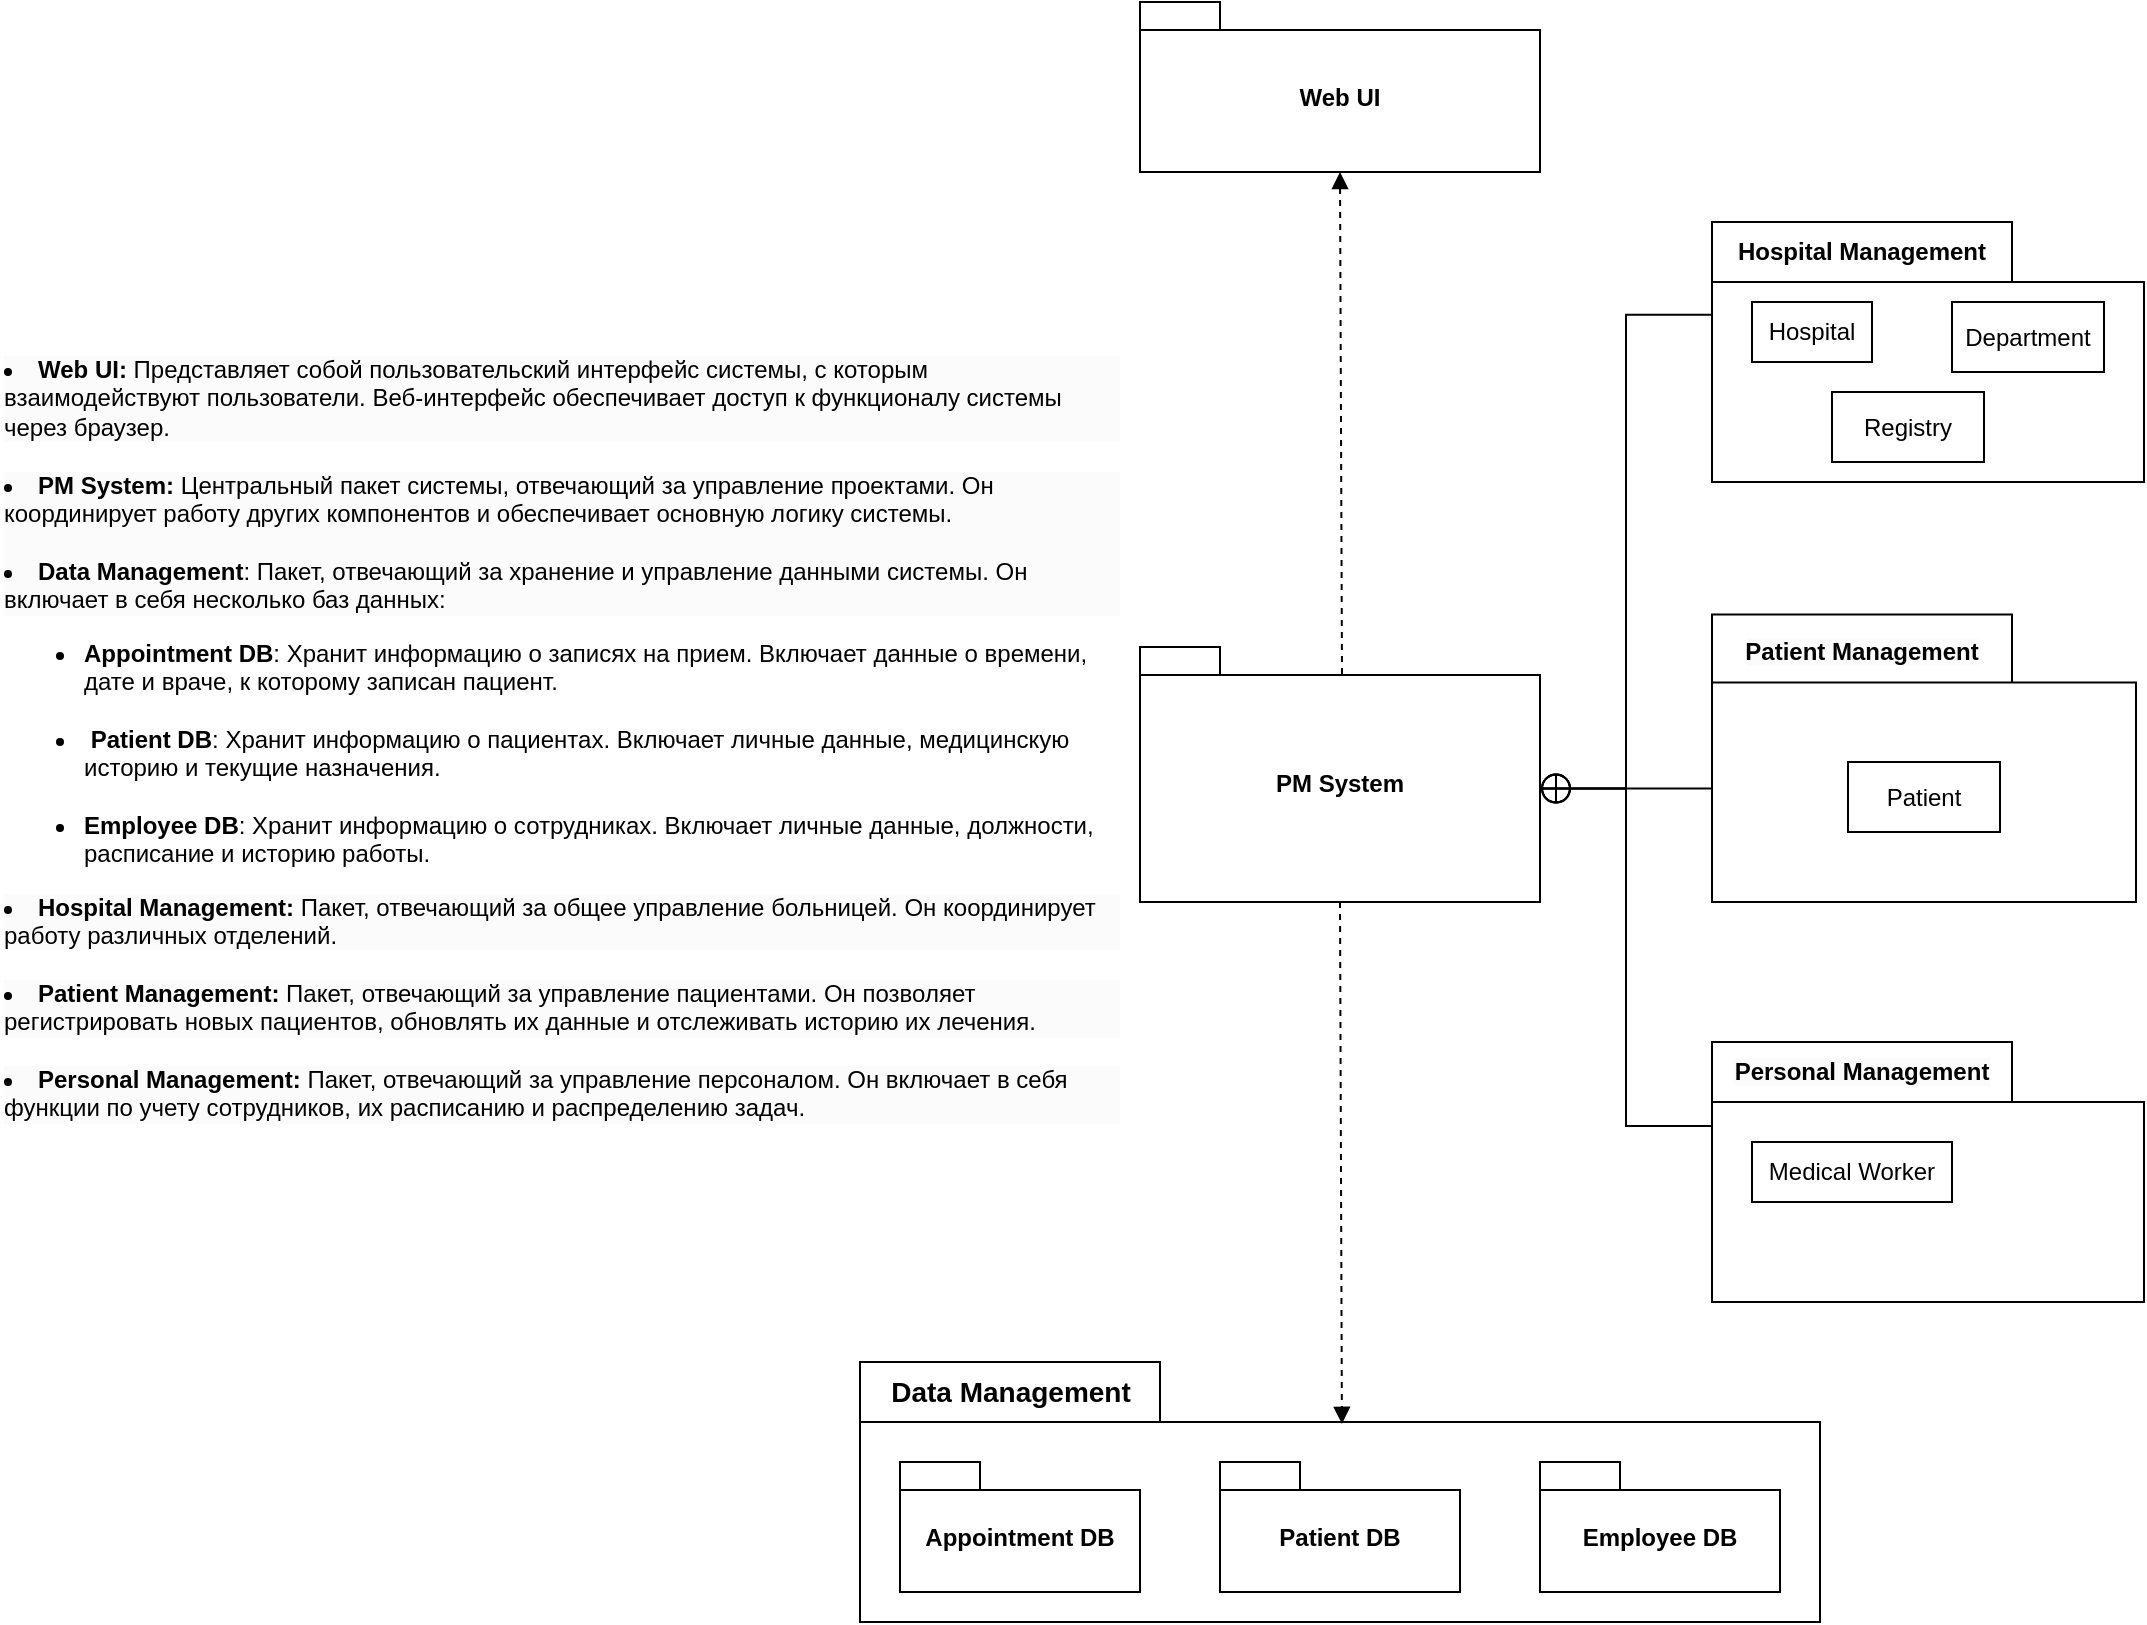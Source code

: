 <mxfile version="24.9.0" pages="3">
  <diagram name="PD" id="aSBptf9ghan6Mz4d21N_">
    <mxGraphModel dx="2797" dy="2235" grid="1" gridSize="10" guides="1" tooltips="1" connect="1" arrows="1" fold="1" page="1" pageScale="1" pageWidth="827" pageHeight="1169" math="0" shadow="0">
      <root>
        <mxCell id="0" />
        <mxCell id="1" parent="0" />
        <mxCell id="ogs_vC3EqoCR6m5ORWt2-5" value="PM System" style="shape=folder;fontStyle=1;spacingTop=10;tabWidth=40;tabHeight=14;tabPosition=left;html=1;whiteSpace=wrap;" parent="1" vertex="1">
          <mxGeometry x="-16" y="-727.5" width="200" height="127.5" as="geometry" />
        </mxCell>
        <mxCell id="ogs_vC3EqoCR6m5ORWt2-6" value="" style="shape=folder;fontStyle=1;spacingTop=10;tabWidth=150;tabHeight=30;tabPosition=left;html=1;whiteSpace=wrap;" parent="1" vertex="1">
          <mxGeometry x="-156" y="-370" width="480" height="130" as="geometry" />
        </mxCell>
        <mxCell id="ogs_vC3EqoCR6m5ORWt2-8" value="&lt;font style=&quot;font-size: 14px;&quot;&gt;Data Management&lt;/font&gt;" style="text;align=center;fontStyle=1;verticalAlign=middle;spacingLeft=3;spacingRight=3;strokeColor=none;rotatable=0;points=[[0,0.5],[1,0.5]];portConstraint=eastwest;html=1;" parent="1" vertex="1">
          <mxGeometry x="-156" y="-370" width="150" height="30" as="geometry" />
        </mxCell>
        <mxCell id="ogs_vC3EqoCR6m5ORWt2-4" value="Patient DB" style="shape=folder;fontStyle=1;spacingTop=10;tabWidth=40;tabHeight=14;tabPosition=left;html=1;whiteSpace=wrap;" parent="1" vertex="1">
          <mxGeometry x="24" y="-320" width="120" height="65" as="geometry" />
        </mxCell>
        <mxCell id="ogs_vC3EqoCR6m5ORWt2-9" value="Appointment DB" style="shape=folder;fontStyle=1;spacingTop=10;tabWidth=40;tabHeight=14;tabPosition=left;html=1;whiteSpace=wrap;" parent="1" vertex="1">
          <mxGeometry x="-136" y="-320" width="120" height="65" as="geometry" />
        </mxCell>
        <mxCell id="ogs_vC3EqoCR6m5ORWt2-12" value="Employee DB" style="shape=folder;fontStyle=1;spacingTop=10;tabWidth=40;tabHeight=14;tabPosition=left;html=1;whiteSpace=wrap;" parent="1" vertex="1">
          <mxGeometry x="184" y="-320" width="120" height="65" as="geometry" />
        </mxCell>
        <mxCell id="ogs_vC3EqoCR6m5ORWt2-14" value="" style="shape=folder;fontStyle=1;spacingTop=10;tabWidth=150;tabHeight=34;tabPosition=left;html=1;whiteSpace=wrap;" parent="1" vertex="1">
          <mxGeometry x="270" y="-743.75" width="212" height="143.75" as="geometry" />
        </mxCell>
        <mxCell id="ogs_vC3EqoCR6m5ORWt2-15" value="" style="shape=folder;fontStyle=1;spacingTop=10;tabWidth=150;tabHeight=30;tabPosition=left;html=1;whiteSpace=wrap;" parent="1" vertex="1">
          <mxGeometry x="270" y="-530" width="216" height="130" as="geometry" />
        </mxCell>
        <mxCell id="ogs_vC3EqoCR6m5ORWt2-17" value="" style="endArrow=none;startArrow=circlePlus;endFill=0;startFill=0;endSize=8;html=1;rounded=0;exitX=0;exitY=0;exitDx=200;exitDy=70.75;exitPerimeter=0;entryX=0;entryY=0;entryDx=0;entryDy=87;entryPerimeter=0;edgeStyle=orthogonalEdgeStyle;" parent="1" source="ogs_vC3EqoCR6m5ORWt2-5" target="ogs_vC3EqoCR6m5ORWt2-14" edge="1">
          <mxGeometry width="160" relative="1" as="geometry">
            <mxPoint x="194" y="-647" as="sourcePoint" />
            <mxPoint x="334" y="-728" as="targetPoint" />
          </mxGeometry>
        </mxCell>
        <mxCell id="ogs_vC3EqoCR6m5ORWt2-18" value="" style="endArrow=none;startArrow=circlePlus;endFill=0;startFill=0;endSize=8;html=1;rounded=0;exitX=0;exitY=0;exitDx=200;exitDy=70.75;exitPerimeter=0;entryX=0;entryY=0;entryDx=0;entryDy=42;entryPerimeter=0;edgeStyle=orthogonalEdgeStyle;" parent="1" source="ogs_vC3EqoCR6m5ORWt2-5" target="ogs_vC3EqoCR6m5ORWt2-15" edge="1">
          <mxGeometry width="160" relative="1" as="geometry">
            <mxPoint x="194" y="-647" as="sourcePoint" />
            <mxPoint x="334" y="-728" as="targetPoint" />
          </mxGeometry>
        </mxCell>
        <mxCell id="ogs_vC3EqoCR6m5ORWt2-19" value="Web UI" style="shape=folder;fontStyle=1;spacingTop=10;tabWidth=40;tabHeight=14;tabPosition=left;html=1;whiteSpace=wrap;" parent="1" vertex="1">
          <mxGeometry x="-16" y="-1050" width="200" height="85" as="geometry" />
        </mxCell>
        <mxCell id="ogs_vC3EqoCR6m5ORWt2-20" value="" style="html=1;verticalAlign=bottom;labelBackgroundColor=none;endArrow=block;endFill=1;dashed=1;rounded=0;exitX=0.505;exitY=0.106;exitDx=0;exitDy=0;exitPerimeter=0;entryX=0.5;entryY=1;entryDx=0;entryDy=0;entryPerimeter=0;" parent="1" source="ogs_vC3EqoCR6m5ORWt2-5" target="ogs_vC3EqoCR6m5ORWt2-19" edge="1">
          <mxGeometry width="160" relative="1" as="geometry">
            <mxPoint x="4" y="-730" as="sourcePoint" />
            <mxPoint x="164" y="-730" as="targetPoint" />
          </mxGeometry>
        </mxCell>
        <mxCell id="34QgmzkgX8i6SYZWp5cF-1" value="" style="shape=folder;fontStyle=1;spacingTop=10;tabWidth=150;tabHeight=30;tabPosition=left;html=1;whiteSpace=wrap;" parent="1" vertex="1">
          <mxGeometry x="270" y="-940" width="216" height="130" as="geometry" />
        </mxCell>
        <mxCell id="34QgmzkgX8i6SYZWp5cF-2" value="" style="endArrow=none;startArrow=circlePlus;endFill=0;startFill=0;endSize=8;html=1;rounded=0;exitX=0;exitY=0;exitDx=200;exitDy=70.75;exitPerimeter=0;entryX=0;entryY=0;entryDx=0;entryDy=46.375;entryPerimeter=0;edgeStyle=orthogonalEdgeStyle;" parent="1" source="ogs_vC3EqoCR6m5ORWt2-5" target="34QgmzkgX8i6SYZWp5cF-1" edge="1">
          <mxGeometry width="160" relative="1" as="geometry">
            <mxPoint x="194" y="-647" as="sourcePoint" />
            <mxPoint x="334" y="-538" as="targetPoint" />
          </mxGeometry>
        </mxCell>
        <mxCell id="Xi6jY8Q6DWLJ2CRSD1dy-1" value="&lt;li data-sourcepos=&quot;7:1-7:179&quot; style=&quot;forced-color-adjust: none; color: rgb(0, 0, 0); font-family: Helvetica; font-size: 12px; font-style: normal; font-variant-ligatures: normal; font-variant-caps: normal; font-weight: 400; letter-spacing: normal; orphans: 2; text-indent: 0px; text-transform: none; widows: 2; word-spacing: 0px; -webkit-text-stroke-width: 0px; white-space: normal; background-color: rgb(251, 251, 251); text-decoration-thickness: initial; text-decoration-style: initial; text-decoration-color: initial;&quot;&gt;&lt;strong style=&quot;forced-color-adjust: none;&quot;&gt;Web UI:&lt;/strong&gt;&lt;span&gt;&amp;nbsp;&lt;/span&gt;Представляет собой пользовательский интерфейс системы, с которым взаимодействуют пользователи. Веб-интерфейс обеспечивает доступ к функционалу системы через браузер.&lt;/li&gt;&lt;br style=&quot;forced-color-adjust: none; color: rgb(0, 0, 0); font-family: Helvetica; font-size: 12px; font-style: normal; font-variant-ligatures: normal; font-variant-caps: normal; font-weight: 400; letter-spacing: normal; orphans: 2; text-align: left; text-indent: 0px; text-transform: none; widows: 2; word-spacing: 0px; -webkit-text-stroke-width: 0px; white-space: normal; background-color: rgb(251, 251, 251); text-decoration-thickness: initial; text-decoration-style: initial; text-decoration-color: initial;&quot;&gt;&lt;li data-sourcepos=&quot;8:1-8:165&quot; style=&quot;forced-color-adjust: none; color: rgb(0, 0, 0); font-family: Helvetica; font-size: 12px; font-style: normal; font-variant-ligatures: normal; font-variant-caps: normal; font-weight: 400; letter-spacing: normal; orphans: 2; text-indent: 0px; text-transform: none; widows: 2; word-spacing: 0px; -webkit-text-stroke-width: 0px; white-space: normal; background-color: rgb(251, 251, 251); text-decoration-thickness: initial; text-decoration-style: initial; text-decoration-color: initial;&quot;&gt;&lt;strong style=&quot;forced-color-adjust: none;&quot;&gt;PM System:&lt;/strong&gt;&lt;span&gt;&amp;nbsp;&lt;/span&gt;Центральный пакет системы, отвечающий за управление проектами. Он координирует работу других компонентов и обеспечивает основную логику системы.&lt;br&gt;&lt;br&gt;&lt;/li&gt;&lt;li data-sourcepos=&quot;8:1-8:165&quot; style=&quot;forced-color-adjust: none; color: rgb(0, 0, 0); font-family: Helvetica; font-size: 12px; font-style: normal; font-variant-ligatures: normal; font-variant-caps: normal; letter-spacing: normal; orphans: 2; text-indent: 0px; text-transform: none; widows: 2; word-spacing: 0px; -webkit-text-stroke-width: 0px; white-space: normal; background-color: rgb(251, 251, 251); text-decoration-thickness: initial; text-decoration-style: initial; text-decoration-color: initial;&quot;&gt;&lt;b&gt;Data Management&lt;/b&gt;&lt;span style=&quot;font-weight: 400;&quot;&gt;:&amp;nbsp;Пакет, отвечающий за хранение и управление данными системы. Он включает в себя несколько баз данных:&lt;/span&gt;&lt;/li&gt;&lt;ul data-sourcepos=&quot;10:5-12:55&quot;&gt;&lt;li&gt;&lt;b&gt;Appointment DB&lt;/b&gt;: Хранит информацию о записях на прием. Включает данные о времени, дате и враче, к которому записан пациент.&lt;br&gt;&lt;br&gt;&lt;/li&gt;&lt;li&gt;&amp;nbsp;&lt;b&gt;Patient DB&lt;/b&gt;: Хранит информацию о пациентах. Включает личные данные, медицинскую историю и текущие назначения.&lt;br&gt;&lt;br&gt;&lt;/li&gt;&lt;li&gt;&lt;b&gt;Employee DB&lt;/b&gt;: Хранит информацию о сотрудниках. Включает личные данные, должности, расписание и историю работы.&lt;/li&gt;&lt;/ul&gt;&lt;li data-sourcepos=&quot;13:1-13:177&quot; style=&quot;forced-color-adjust: none; color: rgb(0, 0, 0); font-family: Helvetica; font-size: 12px; font-style: normal; font-variant-ligatures: normal; font-variant-caps: normal; font-weight: 400; letter-spacing: normal; orphans: 2; text-indent: 0px; text-transform: none; widows: 2; word-spacing: 0px; -webkit-text-stroke-width: 0px; white-space: normal; background-color: rgb(251, 251, 251); text-decoration-thickness: initial; text-decoration-style: initial; text-decoration-color: initial;&quot;&gt;&lt;strong style=&quot;forced-color-adjust: none;&quot;&gt;&lt;span style=&quot;text-align: center;&quot;&gt;Hospital Management&lt;/span&gt;:&lt;/strong&gt;&lt;span&gt;&amp;nbsp;&lt;/span&gt;Пакет, отвечающий за общее управление больницей. Он координирует работу различных отделений.&lt;/li&gt;&lt;br style=&quot;forced-color-adjust: none; color: rgb(0, 0, 0); font-family: Helvetica; font-size: 12px; font-style: normal; font-variant-ligatures: normal; font-variant-caps: normal; font-weight: 400; letter-spacing: normal; orphans: 2; text-align: left; text-indent: 0px; text-transform: none; widows: 2; word-spacing: 0px; -webkit-text-stroke-width: 0px; white-space: normal; background-color: rgb(251, 251, 251); text-decoration-thickness: initial; text-decoration-style: initial; text-decoration-color: initial;&quot;&gt;&lt;li data-sourcepos=&quot;14:1-14:217&quot; style=&quot;forced-color-adjust: none; color: rgb(0, 0, 0); font-family: Helvetica; font-size: 12px; font-style: normal; font-variant-ligatures: normal; font-variant-caps: normal; font-weight: 400; letter-spacing: normal; orphans: 2; text-indent: 0px; text-transform: none; widows: 2; word-spacing: 0px; -webkit-text-stroke-width: 0px; white-space: normal; background-color: rgb(251, 251, 251); text-decoration-thickness: initial; text-decoration-style: initial; text-decoration-color: initial;&quot;&gt;&lt;strong style=&quot;forced-color-adjust: none;&quot;&gt;&lt;span style=&quot;text-align: center;&quot;&gt;Patient Management&lt;/span&gt;:&lt;/strong&gt;&amp;nbsp;Пакет, отвечающий за управление пациентами. Он позволяет регистрировать новых пациентов, обновлять их данные и отслеживать историю их лечения.&lt;/li&gt;&lt;br style=&quot;forced-color-adjust: none; color: rgb(0, 0, 0); font-family: Helvetica; font-size: 12px; font-style: normal; font-variant-ligatures: normal; font-variant-caps: normal; font-weight: 400; letter-spacing: normal; orphans: 2; text-align: left; text-indent: 0px; text-transform: none; widows: 2; word-spacing: 0px; -webkit-text-stroke-width: 0px; white-space: normal; background-color: rgb(251, 251, 251); text-decoration-thickness: initial; text-decoration-style: initial; text-decoration-color: initial;&quot;&gt;&lt;li data-sourcepos=&quot;15:1-15:174&quot; style=&quot;forced-color-adjust: none; color: rgb(0, 0, 0); font-family: Helvetica; font-size: 12px; font-style: normal; font-variant-ligatures: normal; font-variant-caps: normal; font-weight: 400; letter-spacing: normal; orphans: 2; text-indent: 0px; text-transform: none; widows: 2; word-spacing: 0px; -webkit-text-stroke-width: 0px; white-space: normal; background-color: rgb(251, 251, 251); text-decoration-thickness: initial; text-decoration-style: initial; text-decoration-color: initial;&quot;&gt;&lt;strong style=&quot;forced-color-adjust: none;&quot;&gt;&lt;span style=&quot;text-align: center;&quot;&gt;Personal Management&lt;/span&gt;:&lt;/strong&gt;&amp;nbsp;Пакет, отвечающий за управление персоналом. Он включает в себя функции по учету сотрудников, их расписанию и распределению задач.&lt;/li&gt;" style="text;whiteSpace=wrap;html=1;" parent="1" vertex="1">
          <mxGeometry x="-586" y="-880" width="560" height="400" as="geometry" />
        </mxCell>
        <mxCell id="Xi6jY8Q6DWLJ2CRSD1dy-2" value="" style="html=1;verticalAlign=bottom;labelBackgroundColor=none;endArrow=block;endFill=1;dashed=1;rounded=0;exitX=0.5;exitY=1;exitDx=0;exitDy=0;exitPerimeter=0;entryX=0.502;entryY=0.238;entryDx=0;entryDy=0;entryPerimeter=0;" parent="1" source="ogs_vC3EqoCR6m5ORWt2-5" target="ogs_vC3EqoCR6m5ORWt2-6" edge="1">
          <mxGeometry width="160" relative="1" as="geometry">
            <mxPoint x="95" y="-704" as="sourcePoint" />
            <mxPoint x="94" y="-845" as="targetPoint" />
          </mxGeometry>
        </mxCell>
        <mxCell id="Xi6jY8Q6DWLJ2CRSD1dy-4" value="&lt;span style=&quot;font-weight: 700;&quot;&gt;Hospital Management&lt;/span&gt;" style="text;html=1;align=center;verticalAlign=middle;whiteSpace=wrap;rounded=0;" parent="1" vertex="1">
          <mxGeometry x="270" y="-940" width="150" height="30" as="geometry" />
        </mxCell>
        <mxCell id="Xi6jY8Q6DWLJ2CRSD1dy-5" value="&lt;span style=&quot;color: rgb(0, 0, 0); font-family: Helvetica; font-size: 12px; font-style: normal; font-variant-ligatures: normal; font-variant-caps: normal; font-weight: 700; letter-spacing: normal; orphans: 2; text-align: center; text-indent: 0px; text-transform: none; widows: 2; word-spacing: 0px; -webkit-text-stroke-width: 0px; white-space: normal; background-color: rgb(251, 251, 251); text-decoration-thickness: initial; text-decoration-style: initial; text-decoration-color: initial; display: inline !important; float: none;&quot;&gt;Patient Management&lt;/span&gt;" style="text;html=1;align=center;verticalAlign=middle;whiteSpace=wrap;rounded=0;" parent="1" vertex="1">
          <mxGeometry x="270" y="-740" width="150" height="30" as="geometry" />
        </mxCell>
        <mxCell id="Xi6jY8Q6DWLJ2CRSD1dy-6" value="&lt;span style=&quot;color: rgb(0, 0, 0); font-family: Helvetica; font-size: 12px; font-style: normal; font-variant-ligatures: normal; font-variant-caps: normal; font-weight: 700; letter-spacing: normal; orphans: 2; text-align: center; text-indent: 0px; text-transform: none; widows: 2; word-spacing: 0px; -webkit-text-stroke-width: 0px; white-space: normal; background-color: rgb(251, 251, 251); text-decoration-thickness: initial; text-decoration-style: initial; text-decoration-color: initial; display: inline !important; float: none;&quot;&gt;Personal Management&lt;/span&gt;" style="text;html=1;align=center;verticalAlign=middle;whiteSpace=wrap;rounded=0;" parent="1" vertex="1">
          <mxGeometry x="270" y="-530" width="150" height="30" as="geometry" />
        </mxCell>
        <mxCell id="Xi6jY8Q6DWLJ2CRSD1dy-8" value="Department" style="rounded=0;whiteSpace=wrap;html=1;" parent="1" vertex="1">
          <mxGeometry x="390" y="-900" width="76" height="35" as="geometry" />
        </mxCell>
        <mxCell id="Xi6jY8Q6DWLJ2CRSD1dy-9" value="Registry" style="rounded=0;whiteSpace=wrap;html=1;" parent="1" vertex="1">
          <mxGeometry x="330" y="-855" width="76" height="35" as="geometry" />
        </mxCell>
        <mxCell id="Xi6jY8Q6DWLJ2CRSD1dy-10" value="Medical Worker" style="rounded=0;whiteSpace=wrap;html=1;" parent="1" vertex="1">
          <mxGeometry x="290" y="-480" width="100" height="30" as="geometry" />
        </mxCell>
        <mxCell id="Xi6jY8Q6DWLJ2CRSD1dy-11" value="Hospital" style="rounded=0;whiteSpace=wrap;html=1;" parent="1" vertex="1">
          <mxGeometry x="290" y="-900" width="60" height="30" as="geometry" />
        </mxCell>
        <mxCell id="Xi6jY8Q6DWLJ2CRSD1dy-12" value="Patient" style="rounded=0;whiteSpace=wrap;html=1;" parent="1" vertex="1">
          <mxGeometry x="338" y="-670" width="76" height="35" as="geometry" />
        </mxCell>
      </root>
    </mxGraphModel>
  </diagram>
  <diagram id="u4wr_5_swHDE5P8ldHbZ" name="CD">
    <mxGraphModel dx="3125" dy="2412" grid="1" gridSize="10" guides="1" tooltips="1" connect="1" arrows="1" fold="1" page="1" pageScale="1" pageWidth="827" pageHeight="1169" math="0" shadow="0">
      <root>
        <mxCell id="0" />
        <mxCell id="1" parent="0" />
        <mxCell id="NV_tJawwi4tU_OUW1e4d-34" value="&lt;p style=&quot;margin:0px;margin-top:6px;text-align:center;&quot;&gt;&lt;b&gt;Component&lt;/b&gt;&lt;/p&gt;&lt;p style=&quot;margin:0px;margin-top:6px;text-align:center;&quot;&gt;&lt;b&gt;PM System&lt;/b&gt;&lt;/p&gt;&lt;hr size=&quot;1&quot; style=&quot;border-style:solid;&quot;&gt;&lt;p style=&quot;margin:0px;margin-left:8px;&quot;&gt;&lt;br&gt;&lt;/p&gt;" style="align=left;overflow=fill;html=1;dropTarget=0;whiteSpace=wrap;" parent="1" vertex="1">
          <mxGeometry x="-703" y="-1150" width="955" height="630" as="geometry" />
        </mxCell>
        <mxCell id="NV_tJawwi4tU_OUW1e4d-35" value="" style="shape=component;jettyWidth=8;jettyHeight=4;" parent="NV_tJawwi4tU_OUW1e4d-34" vertex="1">
          <mxGeometry x="1" width="20" height="20" relative="1" as="geometry">
            <mxPoint x="-24" y="4" as="offset" />
          </mxGeometry>
        </mxCell>
        <mxCell id="EM3p1Q0ZwaC3vJSi03-o-10" style="rounded=0;orthogonalLoop=1;jettySize=auto;html=1;exitX=0.25;exitY=1;exitDx=0;exitDy=0;entryX=0.5;entryY=0;entryDx=0;entryDy=0;endArrow=block;endFill=1;dashed=1;" parent="1" source="sA3wPK3RGLXml16T4MuV-7" target="rAJp6BjKxM1Rqkxr1ovg-1" edge="1">
          <mxGeometry relative="1" as="geometry" />
        </mxCell>
        <mxCell id="EM3p1Q0ZwaC3vJSi03-o-11" style="rounded=0;orthogonalLoop=1;jettySize=auto;html=1;exitX=0.75;exitY=1;exitDx=0;exitDy=0;entryX=0.5;entryY=0;entryDx=0;entryDy=0;endArrow=block;endFill=1;dashed=1;" parent="1" source="sA3wPK3RGLXml16T4MuV-7" target="NV_tJawwi4tU_OUW1e4d-1" edge="1">
          <mxGeometry relative="1" as="geometry" />
        </mxCell>
        <mxCell id="sA3wPK3RGLXml16T4MuV-7" value="&lt;p style=&quot;margin:0px;margin-top:6px;text-align:center;&quot;&gt;&lt;b&gt;Component&lt;/b&gt;&lt;/p&gt;&lt;p style=&quot;margin:0px;margin-top:6px;text-align:center;&quot;&gt;&lt;b&gt;Hospital Management&lt;/b&gt;&lt;/p&gt;&lt;hr size=&quot;1&quot; style=&quot;border-style:solid;&quot;&gt;&lt;p style=&quot;margin:0px;margin-left:8px;&quot;&gt;&lt;br&gt;&lt;/p&gt;" style="align=left;overflow=fill;html=1;dropTarget=0;whiteSpace=wrap;" parent="1" vertex="1">
          <mxGeometry x="-519" y="-1070" width="710" height="330" as="geometry" />
        </mxCell>
        <mxCell id="sA3wPK3RGLXml16T4MuV-8" value="" style="shape=component;jettyWidth=8;jettyHeight=4;" parent="sA3wPK3RGLXml16T4MuV-7" vertex="1">
          <mxGeometry x="1" width="20" height="20" relative="1" as="geometry">
            <mxPoint x="-24" y="4" as="offset" />
          </mxGeometry>
        </mxCell>
        <mxCell id="1Bfv3Lk06PUdFgRj30_a-1" value="&lt;b&gt;«Component»&lt;br&gt;Registry&lt;/b&gt;" style="html=1;dropTarget=0;whiteSpace=wrap;" parent="1" vertex="1">
          <mxGeometry x="-474" y="-860" width="180" height="90" as="geometry" />
        </mxCell>
        <mxCell id="1Bfv3Lk06PUdFgRj30_a-2" value="" style="shape=module;jettyWidth=8;jettyHeight=4;" parent="1Bfv3Lk06PUdFgRj30_a-1" vertex="1">
          <mxGeometry x="1" width="20" height="20" relative="1" as="geometry">
            <mxPoint x="-27" y="7" as="offset" />
          </mxGeometry>
        </mxCell>
        <mxCell id="1Bfv3Lk06PUdFgRj30_a-3" value="«&lt;b&gt;Component&lt;/b&gt;»&lt;br&gt;&lt;b&gt;Hospital&lt;/b&gt;" style="html=1;dropTarget=0;whiteSpace=wrap;" parent="1" vertex="1">
          <mxGeometry x="-275.5" y="-1000" width="180" height="90" as="geometry" />
        </mxCell>
        <mxCell id="1Bfv3Lk06PUdFgRj30_a-4" value="" style="shape=module;jettyWidth=8;jettyHeight=4;" parent="1Bfv3Lk06PUdFgRj30_a-3" vertex="1">
          <mxGeometry x="1" width="20" height="20" relative="1" as="geometry">
            <mxPoint x="-27" y="7" as="offset" />
          </mxGeometry>
        </mxCell>
        <mxCell id="1Bfv3Lk06PUdFgRj30_a-5" value="&lt;b&gt;«Component»&lt;br&gt;Department&lt;/b&gt;" style="html=1;dropTarget=0;whiteSpace=wrap;" parent="1" vertex="1">
          <mxGeometry x="-59" y="-860" width="180" height="90" as="geometry" />
        </mxCell>
        <mxCell id="1Bfv3Lk06PUdFgRj30_a-6" value="" style="shape=module;jettyWidth=8;jettyHeight=4;" parent="1Bfv3Lk06PUdFgRj30_a-5" vertex="1">
          <mxGeometry x="1" width="20" height="20" relative="1" as="geometry">
            <mxPoint x="-27" y="7" as="offset" />
          </mxGeometry>
        </mxCell>
        <mxCell id="1Bfv3Lk06PUdFgRj30_a-12" style="edgeStyle=orthogonalEdgeStyle;rounded=0;orthogonalLoop=1;jettySize=auto;html=1;exitX=0;exitY=0.5;exitDx=0;exitDy=0;entryX=1;entryY=0.5;entryDx=0;entryDy=0;endArrow=none;endFill=0;" parent="1" source="1Bfv3Lk06PUdFgRj30_a-7" target="1Bfv3Lk06PUdFgRj30_a-17" edge="1">
          <mxGeometry relative="1" as="geometry">
            <mxPoint x="-505" y="-815" as="targetPoint" />
          </mxGeometry>
        </mxCell>
        <mxCell id="1Bfv3Lk06PUdFgRj30_a-7" value="" style="fontStyle=0;labelPosition=right;verticalLabelPosition=middle;align=left;verticalAlign=middle;spacingLeft=2;" parent="1" vertex="1">
          <mxGeometry x="-489" y="-830" width="30" height="30" as="geometry" />
        </mxCell>
        <mxCell id="1Bfv3Lk06PUdFgRj30_a-14" value="" style="rounded=0;orthogonalLoop=1;jettySize=auto;html=1;endArrow=halfCircle;endFill=0;endSize=6;strokeWidth=1;sketch=0;exitX=0.25;exitY=1;exitDx=0;exitDy=0;" parent="1" source="1Bfv3Lk06PUdFgRj30_a-3" target="1Bfv3Lk06PUdFgRj30_a-16" edge="1">
          <mxGeometry relative="1" as="geometry">
            <mxPoint x="-239" y="-965" as="sourcePoint" />
          </mxGeometry>
        </mxCell>
        <mxCell id="1Bfv3Lk06PUdFgRj30_a-15" value="" style="rounded=0;orthogonalLoop=1;jettySize=auto;html=1;endArrow=oval;endFill=0;sketch=0;sourcePerimeterSpacing=0;targetPerimeterSpacing=0;endSize=10;exitX=1;exitY=0;exitDx=0;exitDy=0;" parent="1" source="1Bfv3Lk06PUdFgRj30_a-1" target="1Bfv3Lk06PUdFgRj30_a-16" edge="1">
          <mxGeometry relative="1" as="geometry">
            <mxPoint x="-279" y="-965" as="sourcePoint" />
          </mxGeometry>
        </mxCell>
        <mxCell id="1Bfv3Lk06PUdFgRj30_a-16" value="" style="ellipse;whiteSpace=wrap;html=1;align=center;aspect=fixed;fillColor=none;strokeColor=none;resizable=0;perimeter=centerPerimeter;rotatable=0;allowArrows=0;points=[];outlineConnect=1;" parent="1" vertex="1">
          <mxGeometry x="-279" y="-890" width="10" height="10" as="geometry" />
        </mxCell>
        <mxCell id="1Bfv3Lk06PUdFgRj30_a-17" value="" style="html=1;rounded=0;" parent="1" vertex="1">
          <mxGeometry x="-534" y="-830" width="30" height="30" as="geometry" />
        </mxCell>
        <mxCell id="1Bfv3Lk06PUdFgRj30_a-18" value="" style="endArrow=none;html=1;rounded=0;align=center;verticalAlign=top;endFill=0;labelBackgroundColor=none;endSize=2;entryX=1;entryY=0.5;entryDx=0;entryDy=0;" parent="1" source="1Bfv3Lk06PUdFgRj30_a-17" target="EM3p1Q0ZwaC3vJSi03-o-4" edge="1">
          <mxGeometry relative="1" as="geometry">
            <mxPoint x="-684" y="-815" as="targetPoint" />
          </mxGeometry>
        </mxCell>
        <mxCell id="1Bfv3Lk06PUdFgRj30_a-20" value="IRegistry" style="text;html=1;align=center;verticalAlign=middle;whiteSpace=wrap;rounded=0;" parent="1" vertex="1">
          <mxGeometry x="-803" y="-860" width="60" height="30" as="geometry" />
        </mxCell>
        <mxCell id="1Bfv3Lk06PUdFgRj30_a-21" value="Patient Enroll" style="text;html=1;align=center;verticalAlign=middle;whiteSpace=wrap;rounded=0;" parent="1" vertex="1">
          <mxGeometry x="-369" y="-910" width="90" height="30" as="geometry" />
        </mxCell>
        <mxCell id="TrD0vCNnvBDbgZHTtpCE-4" value="" style="rounded=0;orthogonalLoop=1;jettySize=auto;html=1;endArrow=halfCircle;endFill=0;endSize=6;strokeWidth=1;sketch=0;exitX=0.75;exitY=1;exitDx=0;exitDy=0;" parent="1" source="1Bfv3Lk06PUdFgRj30_a-3" target="TrD0vCNnvBDbgZHTtpCE-6" edge="1">
          <mxGeometry relative="1" as="geometry">
            <mxPoint x="-9" y="-955" as="sourcePoint" />
          </mxGeometry>
        </mxCell>
        <mxCell id="TrD0vCNnvBDbgZHTtpCE-5" value="" style="rounded=0;orthogonalLoop=1;jettySize=auto;html=1;endArrow=oval;endFill=0;sketch=0;sourcePerimeterSpacing=0;targetPerimeterSpacing=0;endSize=10;exitX=0;exitY=0;exitDx=0;exitDy=0;" parent="1" source="1Bfv3Lk06PUdFgRj30_a-5" target="TrD0vCNnvBDbgZHTtpCE-6" edge="1">
          <mxGeometry relative="1" as="geometry">
            <mxPoint x="-49" y="-955" as="sourcePoint" />
          </mxGeometry>
        </mxCell>
        <mxCell id="TrD0vCNnvBDbgZHTtpCE-6" value="" style="ellipse;whiteSpace=wrap;html=1;align=center;aspect=fixed;fillColor=none;strokeColor=none;resizable=0;perimeter=centerPerimeter;rotatable=0;allowArrows=0;points=[];outlineConnect=1;" parent="1" vertex="1">
          <mxGeometry x="-89" y="-900" width="10" height="10" as="geometry" />
        </mxCell>
        <mxCell id="TrD0vCNnvBDbgZHTtpCE-7" value="Employers Control" style="text;html=1;align=center;verticalAlign=middle;whiteSpace=wrap;rounded=0;" parent="1" vertex="1">
          <mxGeometry x="-69" y="-920" width="60" height="30" as="geometry" />
        </mxCell>
        <mxCell id="rAJp6BjKxM1Rqkxr1ovg-1" value="«&lt;b&gt;Component&lt;/b&gt;»&lt;br&gt;&lt;span style=&quot;font-weight: 700;&quot;&gt;Patient Management&lt;/span&gt;" style="html=1;dropTarget=0;whiteSpace=wrap;" parent="1" vertex="1">
          <mxGeometry x="-566.5" y="-670.5" width="180" height="90" as="geometry" />
        </mxCell>
        <mxCell id="rAJp6BjKxM1Rqkxr1ovg-2" value="" style="shape=module;jettyWidth=8;jettyHeight=4;" parent="rAJp6BjKxM1Rqkxr1ovg-1" vertex="1">
          <mxGeometry x="1" width="20" height="20" relative="1" as="geometry">
            <mxPoint x="-27" y="7" as="offset" />
          </mxGeometry>
        </mxCell>
        <mxCell id="NV_tJawwi4tU_OUW1e4d-1" value="«&lt;b&gt;Component&lt;/b&gt;»&lt;br&gt;&lt;span style=&quot;font-weight: 700;&quot;&gt;Personal Management&lt;/span&gt;" style="html=1;dropTarget=0;whiteSpace=wrap;" parent="1" vertex="1">
          <mxGeometry x="58.5" y="-670.5" width="180" height="90" as="geometry" />
        </mxCell>
        <mxCell id="NV_tJawwi4tU_OUW1e4d-2" value="" style="shape=module;jettyWidth=8;jettyHeight=4;" parent="NV_tJawwi4tU_OUW1e4d-1" vertex="1">
          <mxGeometry x="1" width="20" height="20" relative="1" as="geometry">
            <mxPoint x="-27" y="7" as="offset" />
          </mxGeometry>
        </mxCell>
        <mxCell id="NV_tJawwi4tU_OUW1e4d-8" value="«&lt;b&gt;Component&lt;/b&gt;»&lt;br&gt;&lt;b&gt;Appointment&lt;/b&gt;" style="html=1;dropTarget=0;whiteSpace=wrap;" parent="1" vertex="1">
          <mxGeometry x="-240.5" y="-665" width="146" height="70" as="geometry" />
        </mxCell>
        <mxCell id="NV_tJawwi4tU_OUW1e4d-9" value="" style="shape=module;jettyWidth=8;jettyHeight=4;" parent="NV_tJawwi4tU_OUW1e4d-8" vertex="1">
          <mxGeometry x="1" width="20" height="20" relative="1" as="geometry">
            <mxPoint x="-27" y="7" as="offset" />
          </mxGeometry>
        </mxCell>
        <mxCell id="NV_tJawwi4tU_OUW1e4d-11" value="" style="ellipse;whiteSpace=wrap;html=1;align=center;aspect=fixed;fillColor=none;strokeColor=none;resizable=0;perimeter=centerPerimeter;rotatable=0;allowArrows=0;points=[];outlineConnect=1;" parent="1" vertex="1">
          <mxGeometry x="-138.5" y="-690" width="10" height="10" as="geometry" />
        </mxCell>
        <mxCell id="NV_tJawwi4tU_OUW1e4d-13" value="" style="ellipse;whiteSpace=wrap;html=1;align=center;aspect=fixed;fillColor=none;strokeColor=none;resizable=0;perimeter=centerPerimeter;rotatable=0;allowArrows=0;points=[];outlineConnect=1;" parent="1" vertex="1">
          <mxGeometry x="-138.5" y="-690" width="10" height="10" as="geometry" />
        </mxCell>
        <mxCell id="NV_tJawwi4tU_OUW1e4d-15" value="" style="html=1;rounded=0;" parent="1" vertex="1">
          <mxGeometry x="-104.5" y="-630" width="20" height="20" as="geometry" />
        </mxCell>
        <mxCell id="NV_tJawwi4tU_OUW1e4d-16" value="" style="endArrow=none;html=1;rounded=0;align=center;verticalAlign=top;endFill=0;labelBackgroundColor=none;endSize=2;" parent="1" source="NV_tJawwi4tU_OUW1e4d-15" target="NV_tJawwi4tU_OUW1e4d-17" edge="1">
          <mxGeometry relative="1" as="geometry" />
        </mxCell>
        <mxCell id="NV_tJawwi4tU_OUW1e4d-17" value="" style="shape=requiredInterface;html=1;fontSize=11;align=center;fillColor=none;points=[];aspect=fixed;resizable=0;verticalAlign=bottom;labelPosition=center;verticalLabelPosition=top;flipH=1;" parent="1" vertex="1">
          <mxGeometry x="-35.5" y="-624" width="5" height="10" as="geometry" />
        </mxCell>
        <mxCell id="NV_tJawwi4tU_OUW1e4d-18" value="" style="html=1;rounded=0;" parent="1" vertex="1">
          <mxGeometry x="-248.5" y="-628" width="20" height="20" as="geometry" />
        </mxCell>
        <mxCell id="NV_tJawwi4tU_OUW1e4d-19" value="" style="endArrow=none;html=1;rounded=0;align=center;verticalAlign=top;endFill=0;labelBackgroundColor=none;endSize=2;" parent="1" source="NV_tJawwi4tU_OUW1e4d-18" target="NV_tJawwi4tU_OUW1e4d-20" edge="1">
          <mxGeometry relative="1" as="geometry" />
        </mxCell>
        <mxCell id="NV_tJawwi4tU_OUW1e4d-20" value="" style="ellipse;html=1;fontSize=11;align=center;fillColor=none;points=[];aspect=fixed;resizable=0;verticalAlign=bottom;labelPosition=center;verticalLabelPosition=top;flipH=1;" parent="1" vertex="1">
          <mxGeometry x="-301.5" y="-623" width="8" height="8" as="geometry" />
        </mxCell>
        <mxCell id="NV_tJawwi4tU_OUW1e4d-22" value="" style="endArrow=none;html=1;rounded=0;align=center;verticalAlign=top;endFill=0;labelBackgroundColor=none;endSize=2;exitX=1;exitY=0.5;exitDx=0;exitDy=0;" parent="1" source="NV_tJawwi4tU_OUW1e4d-24" target="NV_tJawwi4tU_OUW1e4d-23" edge="1">
          <mxGeometry relative="1" as="geometry">
            <mxPoint x="-303.5" y="-595.5" as="sourcePoint" />
          </mxGeometry>
        </mxCell>
        <mxCell id="NV_tJawwi4tU_OUW1e4d-23" value="" style="shape=requiredInterface;html=1;fontSize=11;align=center;fillColor=none;points=[];aspect=fixed;resizable=0;verticalAlign=bottom;labelPosition=center;verticalLabelPosition=top;flipH=1;rotation=0;" parent="1" vertex="1">
          <mxGeometry x="-306.5" y="-624" width="5" height="10" as="geometry" />
        </mxCell>
        <mxCell id="NV_tJawwi4tU_OUW1e4d-24" value="" style="html=1;rounded=0;" parent="1" vertex="1">
          <mxGeometry x="-396.5" y="-631" width="20" height="20" as="geometry" />
        </mxCell>
        <mxCell id="NV_tJawwi4tU_OUW1e4d-27" value="" style="html=1;rounded=0;" parent="1" vertex="1">
          <mxGeometry x="53.5" y="-629" width="20" height="20" as="geometry" />
        </mxCell>
        <mxCell id="NV_tJawwi4tU_OUW1e4d-28" value="" style="endArrow=none;html=1;rounded=0;align=center;verticalAlign=top;endFill=0;labelBackgroundColor=none;endSize=2;" parent="1" source="NV_tJawwi4tU_OUW1e4d-27" target="NV_tJawwi4tU_OUW1e4d-29" edge="1">
          <mxGeometry relative="1" as="geometry" />
        </mxCell>
        <mxCell id="NV_tJawwi4tU_OUW1e4d-29" value="" style="ellipse;html=1;fontSize=11;align=center;fillColor=none;points=[];aspect=fixed;resizable=0;verticalAlign=bottom;labelPosition=center;verticalLabelPosition=top;flipH=1;" parent="1" vertex="1">
          <mxGeometry x="-30.5" y="-623" width="8" height="8" as="geometry" />
        </mxCell>
        <mxCell id="NV_tJawwi4tU_OUW1e4d-32" value="IAppointment" style="text;html=1;align=center;verticalAlign=middle;whiteSpace=wrap;rounded=0;" parent="1" vertex="1">
          <mxGeometry x="-334" y="-665" width="60" height="30" as="geometry" />
        </mxCell>
        <mxCell id="NV_tJawwi4tU_OUW1e4d-33" value="IScheduleAppointment" style="text;html=1;align=center;verticalAlign=middle;whiteSpace=wrap;rounded=0;" parent="1" vertex="1">
          <mxGeometry x="-46.5" y="-660" width="60" height="30" as="geometry" />
        </mxCell>
        <mxCell id="EM3p1Q0ZwaC3vJSi03-o-4" value="" style="html=1;rounded=0;" parent="1" vertex="1">
          <mxGeometry x="-718" y="-830" width="30" height="30" as="geometry" />
        </mxCell>
        <mxCell id="EM3p1Q0ZwaC3vJSi03-o-5" value="" style="endArrow=none;html=1;rounded=0;align=center;verticalAlign=top;endFill=0;labelBackgroundColor=none;endSize=2;" parent="1" source="EM3p1Q0ZwaC3vJSi03-o-4" target="EM3p1Q0ZwaC3vJSi03-o-6" edge="1">
          <mxGeometry relative="1" as="geometry" />
        </mxCell>
        <mxCell id="EM3p1Q0ZwaC3vJSi03-o-6" value="" style="ellipse;html=1;fontSize=11;align=center;fillColor=none;points=[];aspect=fixed;resizable=0;verticalAlign=bottom;labelPosition=center;verticalLabelPosition=top;flipH=1;" parent="1" vertex="1">
          <mxGeometry x="-769" y="-819" width="8" height="8" as="geometry" />
        </mxCell>
        <mxCell id="EM3p1Q0ZwaC3vJSi03-o-12" value="«&lt;b&gt;Component&lt;/b&gt;»&lt;br&gt;&lt;b&gt;Data Management&lt;/b&gt;" style="html=1;dropTarget=0;whiteSpace=wrap;" parent="1" vertex="1">
          <mxGeometry x="-703" y="-420" width="955" height="90" as="geometry" />
        </mxCell>
        <mxCell id="EM3p1Q0ZwaC3vJSi03-o-13" value="" style="shape=module;jettyWidth=8;jettyHeight=4;" parent="EM3p1Q0ZwaC3vJSi03-o-12" vertex="1">
          <mxGeometry x="1" width="20" height="20" relative="1" as="geometry">
            <mxPoint x="-27" y="7" as="offset" />
          </mxGeometry>
        </mxCell>
        <mxCell id="EM3p1Q0ZwaC3vJSi03-o-14" style="rounded=0;orthogonalLoop=1;jettySize=auto;html=1;exitX=0.5;exitY=1;exitDx=0;exitDy=0;entryX=0.5;entryY=0;entryDx=0;entryDy=0;endArrow=block;endFill=1;dashed=1;" parent="1" source="NV_tJawwi4tU_OUW1e4d-34" target="EM3p1Q0ZwaC3vJSi03-o-12" edge="1">
          <mxGeometry relative="1" as="geometry">
            <mxPoint x="24" y="-730" as="sourcePoint" />
            <mxPoint x="146" y="-535" as="targetPoint" />
          </mxGeometry>
        </mxCell>
        <mxCell id="kxWj0dfwJBvAx8vpPhkX-1" value="&lt;h1 style=&quot;margin-top: 0px;&quot;&gt;&lt;font style=&quot;font-size: 14px;&quot;&gt;Описание&lt;/font&gt;&lt;/h1&gt;&lt;p&gt;&lt;font style=&quot;font-size: 14px;&quot;&gt;На данной диаграмме представлены два основных компонента системы: &lt;b&gt;PM Management&lt;/b&gt; и &lt;b&gt;Data Management&lt;/b&gt;, последний отвечает за хранение и работу с данными о пациентах и сотрудниках(врачах), первый распишем подробнее ниже:&lt;/font&gt;&lt;/p&gt;&lt;p&gt;&lt;/p&gt;&lt;ul&gt;&lt;li&gt;&lt;font style=&quot;font-size: 14px;&quot;&gt;&lt;b&gt;Hospital Management&lt;/b&gt; компонент управления больницей, включает в себя компоненты &lt;b&gt;Hospital&lt;/b&gt; - сама больница( вот тут я не знаю, мне кажется стоит оставить для связей но я не уверен), он требует интерфейсы для управления пациентами и отделениями их предоставляют&amp;nbsp;&lt;b&gt;Registry&lt;/b&gt;&amp;nbsp;и &lt;b&gt;Department, Registry&amp;nbsp;&lt;/b&gt;также предоставляет интерфейс для внешнего взаимодействия(предполагаются записи&amp;nbsp; на прием и тп.)&lt;br&gt;&lt;br&gt;&lt;/font&gt;&lt;/li&gt;&lt;li&gt;&lt;font style=&quot;font-size: 14px;&quot;&gt;&lt;b&gt;Patient Management &lt;/b&gt;- компонент для взаимодействия с пациентами, требует интерфейс IAppointment&lt;br&gt;&lt;br&gt;&lt;/font&gt;&lt;/li&gt;&lt;li&gt;&lt;font style=&quot;font-size: 14px;&quot;&gt;&lt;b&gt;Personal Management&lt;/b&gt; - компонент для управления персоналом, предоставляет интерфейс для &quot;обслуживания&quot; пациента&lt;br&gt;&lt;br&gt;&lt;/font&gt;&lt;/li&gt;&lt;li&gt;&lt;font style=&quot;font-size: 14px;&quot;&gt;&lt;b&gt;Appointment&lt;/b&gt; - компонент - связующее звено между &lt;b&gt;Patient Management&lt;/b&gt; и &lt;b&gt;Personal Management&lt;/b&gt;, предоставляет интерфейс &lt;b&gt;Patient Management&lt;/b&gt; и требует интерфейс от &lt;b&gt;Personal Management&lt;/b&gt;, предполагает в себе реализацию взаимодействия медицинского персонала и пациентов на физическом уровне&lt;/font&gt;&lt;/li&gt;&lt;/ul&gt;&lt;p&gt;&lt;/p&gt;&lt;p&gt;&lt;font style=&quot;font-size: 14px;&quot;&gt;&amp;nbsp;&lt;/font&gt;&lt;/p&gt;" style="text;html=1;whiteSpace=wrap;overflow=hidden;rounded=0;" vertex="1" parent="1">
          <mxGeometry x="287" y="-1150" width="540" height="429" as="geometry" />
        </mxCell>
      </root>
    </mxGraphModel>
  </diagram>
  <diagram id="2JRktEolhZ1kJpLeAFFi" name="DD">
    <mxGraphModel dx="1970" dy="1107" grid="1" gridSize="10" guides="1" tooltips="1" connect="1" arrows="1" fold="1" page="1" pageScale="1" pageWidth="827" pageHeight="1169" math="0" shadow="0">
      <root>
        <mxCell id="0" />
        <mxCell id="1" parent="0" />
        <mxCell id="okp8p67QOXLGA2Up4JoW-1" value="&lt;div&gt;&lt;b&gt;&lt;u&gt;&amp;lt;&amp;lt;Device&amp;gt;&amp;gt;&lt;/u&gt;&lt;/b&gt;&lt;/div&gt;&lt;b&gt;DataBase Server&lt;/b&gt;" style="verticalAlign=top;align=center;shape=cube;size=10;direction=south;fontStyle=0;html=1;boundedLbl=1;spacingLeft=5;whiteSpace=wrap;" vertex="1" parent="1">
          <mxGeometry x="47.75" y="352" width="140" height="75" as="geometry" />
        </mxCell>
        <mxCell id="okp8p67QOXLGA2Up4JoW-7" value="&amp;nbsp;&lt;b&gt;&lt;u&gt;&amp;lt;&amp;lt;Device&amp;gt;&amp;gt;&lt;/u&gt;&lt;/b&gt;&lt;div&gt;Server&lt;/div&gt;" style="verticalAlign=top;align=center;shape=cube;size=10;direction=south;fontStyle=0;html=1;boundedLbl=1;spacingLeft=5;whiteSpace=wrap;" vertex="1" parent="1">
          <mxGeometry x="307.75" y="250" width="220" height="250" as="geometry" />
        </mxCell>
        <mxCell id="okp8p67QOXLGA2Up4JoW-26" style="edgeStyle=orthogonalEdgeStyle;rounded=0;orthogonalLoop=1;jettySize=auto;html=1;endArrow=none;endFill=0;" edge="1" parent="1" source="okp8p67QOXLGA2Up4JoW-11" target="okp8p67QOXLGA2Up4JoW-25">
          <mxGeometry relative="1" as="geometry" />
        </mxCell>
        <mxCell id="okp8p67QOXLGA2Up4JoW-11" value="&lt;div&gt;&lt;b&gt;&lt;u&gt;&amp;lt;&amp;lt;executionEnvironment&amp;gt;&amp;gt;&lt;/u&gt;&lt;/b&gt;&lt;/div&gt;&lt;b&gt;PatientManagement&lt;/b&gt;" style="verticalAlign=top;align=center;shape=cube;size=10;direction=south;fontStyle=0;html=1;boundedLbl=1;spacingLeft=5;whiteSpace=wrap;" vertex="1" parent="1">
          <mxGeometry x="317.75" y="415" width="185" height="75" as="geometry" />
        </mxCell>
        <mxCell id="okp8p67QOXLGA2Up4JoW-12" value="&lt;div&gt;&lt;b&gt;&lt;u&gt;&amp;lt;&amp;lt;executionEnvironment&amp;gt;&amp;gt;&lt;/u&gt;&lt;/b&gt;&lt;/div&gt;&lt;b&gt;RegistryManagement&lt;/b&gt;" style="verticalAlign=top;align=center;shape=cube;size=10;direction=south;fontStyle=0;html=1;boundedLbl=1;spacingLeft=5;whiteSpace=wrap;" vertex="1" parent="1">
          <mxGeometry x="317.75" y="310" width="185" height="75" as="geometry" />
        </mxCell>
        <mxCell id="okp8p67QOXLGA2Up4JoW-13" value="&lt;div&gt;&lt;b&gt;&lt;u&gt;&amp;lt;&amp;lt;Device&amp;gt;&amp;gt;&lt;/u&gt;&lt;/b&gt;&lt;/div&gt;&lt;b&gt;WebServer&lt;/b&gt;" style="verticalAlign=top;align=center;shape=cube;size=10;direction=south;fontStyle=0;html=1;boundedLbl=1;spacingLeft=5;whiteSpace=wrap;" vertex="1" parent="1">
          <mxGeometry x="681.75" y="318.25" width="130" height="58.5" as="geometry" />
        </mxCell>
        <mxCell id="okp8p67QOXLGA2Up4JoW-20" style="edgeStyle=orthogonalEdgeStyle;rounded=0;orthogonalLoop=1;jettySize=auto;html=1;endArrow=none;endFill=0;" edge="1" parent="1" source="okp8p67QOXLGA2Up4JoW-24" target="okp8p67QOXLGA2Up4JoW-13">
          <mxGeometry relative="1" as="geometry" />
        </mxCell>
        <mxCell id="okp8p67QOXLGA2Up4JoW-14" value="&lt;div&gt;&lt;b&gt;&lt;u&gt;&amp;lt;&amp;lt;Device&amp;gt;&amp;gt;&lt;/u&gt;&lt;/b&gt;&lt;/div&gt;&lt;b&gt;Browser&lt;/b&gt;" style="verticalAlign=top;align=center;shape=cube;size=10;direction=south;fontStyle=0;html=1;boundedLbl=1;spacingLeft=5;whiteSpace=wrap;" vertex="1" parent="1">
          <mxGeometry x="681.75" y="110" width="130" height="70" as="geometry" />
        </mxCell>
        <mxCell id="okp8p67QOXLGA2Up4JoW-15" style="edgeStyle=orthogonalEdgeStyle;rounded=0;orthogonalLoop=1;jettySize=auto;html=1;exitX=0;exitY=0;exitDx=32.5;exitDy=0;exitPerimeter=0;entryX=0;entryY=0;entryDx=135;entryDy=220;entryPerimeter=0;endArrow=none;endFill=0;" edge="1" parent="1" source="okp8p67QOXLGA2Up4JoW-1" target="okp8p67QOXLGA2Up4JoW-7">
          <mxGeometry relative="1" as="geometry" />
        </mxCell>
        <mxCell id="okp8p67QOXLGA2Up4JoW-17" value="&lt;font style=&quot;font-size: 14px;&quot;&gt;&amp;lt;&amp;lt;ODBC&amp;gt;&amp;gt;&lt;/font&gt;" style="text;html=1;align=center;verticalAlign=middle;whiteSpace=wrap;rounded=0;fillColor=default;" vertex="1" parent="1">
          <mxGeometry x="217.75" y="352" width="60" height="30" as="geometry" />
        </mxCell>
        <mxCell id="okp8p67QOXLGA2Up4JoW-19" style="edgeStyle=orthogonalEdgeStyle;rounded=0;orthogonalLoop=1;jettySize=auto;html=1;entryX=0.516;entryY=1.011;entryDx=0;entryDy=0;entryPerimeter=0;endArrow=none;endFill=0;" edge="1" parent="1" source="okp8p67QOXLGA2Up4JoW-12" target="okp8p67QOXLGA2Up4JoW-13">
          <mxGeometry relative="1" as="geometry" />
        </mxCell>
        <mxCell id="okp8p67QOXLGA2Up4JoW-21" value="&lt;font style=&quot;font-size: 14px;&quot;&gt;&amp;lt;&amp;lt;LocalNetwork&amp;gt;&amp;gt;&lt;/font&gt;" style="text;html=1;align=center;verticalAlign=middle;whiteSpace=wrap;rounded=0;fillColor=default;" vertex="1" parent="1">
          <mxGeometry x="547.75" y="316" width="110" height="30" as="geometry" />
        </mxCell>
        <mxCell id="okp8p67QOXLGA2Up4JoW-22" value="1" style="text;html=1;align=center;verticalAlign=middle;resizable=0;points=[];autosize=1;strokeColor=none;fillColor=none;" vertex="1" parent="1">
          <mxGeometry x="742.75" y="288" width="30" height="30" as="geometry" />
        </mxCell>
        <mxCell id="okp8p67QOXLGA2Up4JoW-23" value="*" style="text;html=1;align=center;verticalAlign=middle;resizable=0;points=[];autosize=1;strokeColor=none;fillColor=none;" vertex="1" parent="1">
          <mxGeometry x="742.75" y="180" width="30" height="30" as="geometry" />
        </mxCell>
        <mxCell id="okp8p67QOXLGA2Up4JoW-25" value="&lt;div&gt;&lt;b&gt;&lt;u&gt;&amp;lt;&amp;lt;Device&amp;gt;&amp;gt;&lt;/u&gt;&lt;/b&gt;&lt;/div&gt;&lt;b&gt;EmployeWorkstation&lt;/b&gt;" style="verticalAlign=top;align=center;shape=cube;size=10;direction=south;fontStyle=0;html=1;boundedLbl=1;spacingLeft=5;whiteSpace=wrap;" vertex="1" parent="1">
          <mxGeometry x="334" y="610" width="152.5" height="70" as="geometry" />
        </mxCell>
        <mxCell id="okp8p67QOXLGA2Up4JoW-27" value="*" style="text;html=1;align=center;verticalAlign=middle;resizable=0;points=[];autosize=1;strokeColor=none;fillColor=none;" vertex="1" parent="1">
          <mxGeometry x="402.75" y="590" width="30" height="30" as="geometry" />
        </mxCell>
        <mxCell id="okp8p67QOXLGA2Up4JoW-28" value="1" style="text;html=1;align=center;verticalAlign=middle;resizable=0;points=[];autosize=1;strokeColor=none;fillColor=none;" vertex="1" parent="1">
          <mxGeometry x="402.75" y="500" width="30" height="30" as="geometry" />
        </mxCell>
        <mxCell id="okp8p67QOXLGA2Up4JoW-29" value="" style="edgeStyle=orthogonalEdgeStyle;rounded=0;orthogonalLoop=1;jettySize=auto;html=1;endArrow=none;endFill=0;" edge="1" parent="1" source="okp8p67QOXLGA2Up4JoW-14" target="okp8p67QOXLGA2Up4JoW-24">
          <mxGeometry relative="1" as="geometry">
            <mxPoint x="746.75" y="180" as="sourcePoint" />
            <mxPoint x="746.75" y="312" as="targetPoint" />
          </mxGeometry>
        </mxCell>
        <mxCell id="okp8p67QOXLGA2Up4JoW-24" value="&lt;font style=&quot;font-size: 14px;&quot;&gt;&amp;lt;&amp;lt;https&amp;gt;&amp;gt;&lt;/font&gt;" style="text;html=1;align=center;verticalAlign=middle;whiteSpace=wrap;rounded=0;fillColor=default;" vertex="1" parent="1">
          <mxGeometry x="691.75" y="240" width="110" height="30" as="geometry" />
        </mxCell>
        <mxCell id="okp8p67QOXLGA2Up4JoW-34" value="&lt;font style=&quot;font-size: 14px;&quot;&gt;&amp;lt;&amp;lt;LocalNetwork&amp;gt;&amp;gt;&lt;/font&gt;" style="text;html=1;align=center;verticalAlign=middle;whiteSpace=wrap;rounded=0;fillColor=default;" vertex="1" parent="1">
          <mxGeometry x="355.25" y="540" width="110" height="30" as="geometry" />
        </mxCell>
        <mxCell id="okp8p67QOXLGA2Up4JoW-35" value="&lt;h1 style=&quot;margin-top: 0px;&quot;&gt;Описание&lt;/h1&gt;&lt;div&gt;На данной диаграмме изображена диаграмма развертывания для больницы на ней есть несколько элементов:&lt;/div&gt;&lt;div&gt;&lt;ul&gt;&lt;li&gt;DataBase Server, соответственно сервер на котором располагаются базы данных с информацией о пациентах и сотрудниках&lt;br&gt;&lt;br&gt;&lt;/li&gt;&lt;li&gt;Server - сервер на котором находятся модули: RegistryManagement и PatientManagement, последний связан по внутренней сети с компьютерами сотрудников(врачей) для редактирования и внесения информации о пациентах&lt;br&gt;&lt;br&gt;&lt;/li&gt;&lt;li&gt;WebServer - сервер, который реализует функционал взаимодействия с регистратурой через Browser&lt;/li&gt;&lt;/ul&gt;&lt;/div&gt;" style="text;html=1;whiteSpace=wrap;overflow=hidden;rounded=0;" vertex="1" parent="1">
          <mxGeometry x="16" y="10" width="531.75" height="230" as="geometry" />
        </mxCell>
        <mxCell id="okp8p67QOXLGA2Up4JoW-37" style="edgeStyle=orthogonalEdgeStyle;rounded=0;orthogonalLoop=1;jettySize=auto;html=1;exitX=0;exitY=0;exitDx=75;exitDy=97.5;exitPerimeter=0;entryX=0;entryY=0;entryDx=0;entryDy=87.5;entryPerimeter=0;endArrow=none;endFill=0;" edge="1" parent="1" source="okp8p67QOXLGA2Up4JoW-12" target="okp8p67QOXLGA2Up4JoW-11">
          <mxGeometry relative="1" as="geometry" />
        </mxCell>
      </root>
    </mxGraphModel>
  </diagram>
</mxfile>
